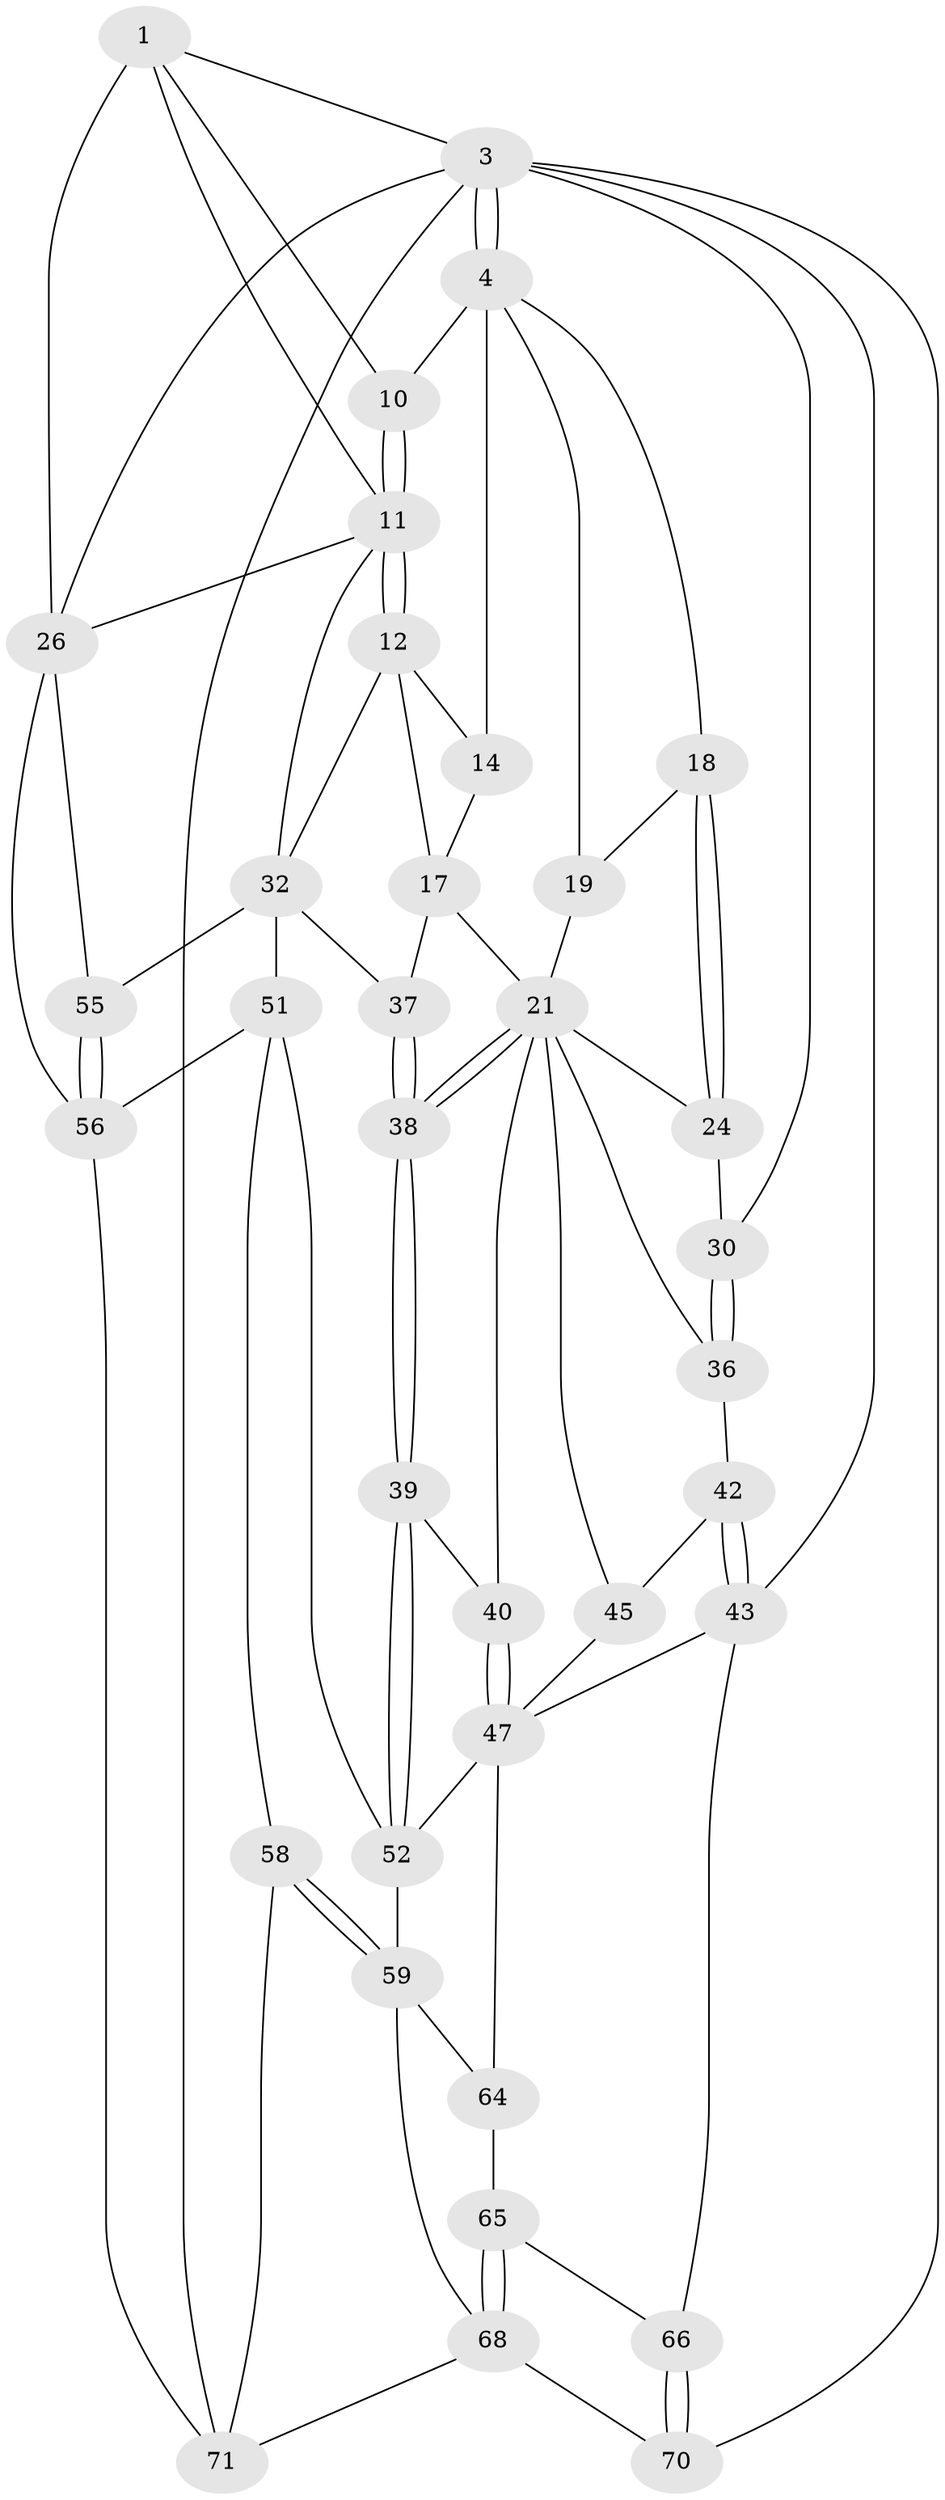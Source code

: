 // original degree distribution, {3: 0.027777777777777776, 6: 0.2222222222222222, 5: 0.5, 4: 0.25}
// Generated by graph-tools (version 1.1) at 2025/17/03/09/25 04:17:23]
// undirected, 36 vertices, 83 edges
graph export_dot {
graph [start="1"]
  node [color=gray90,style=filled];
  1 [pos="+0.7427969182428374+0",super="+2+8"];
  3 [pos="+0+0",super="+44"];
  4 [pos="+0+0",super="+5"];
  10 [pos="+0.8535052485154522+0.07302473992250925"];
  11 [pos="+0.8342695999010127+0.23024438734359137",super="+25"];
  12 [pos="+0.6718711547310681+0.2548402618241451",super="+13"];
  14 [pos="+0.654323048576135+0",super="+15"];
  17 [pos="+0.5456304061361642+0.24485138386818228",super="+20"];
  18 [pos="+0.2334650628514744+0.1145715510778673"];
  19 [pos="+0.32970500231535593+0.13884179326108287"];
  21 [pos="+0.39734107589595136+0.3105165465127833",super="+22"];
  24 [pos="+0.17269917910803995+0.29546661109109174"];
  26 [pos="+1+0.113361148826414",super="+27"];
  30 [pos="+0.11329512100093958+0.27903279235509465",super="+31"];
  32 [pos="+0.716299010573281+0.4689757351279513",super="+50+33"];
  36 [pos="+0+0.39033965415980615",super="+41"];
  37 [pos="+0.5687005813397575+0.4117633575700409"];
  38 [pos="+0.4125649286016106+0.4727117073946097"];
  39 [pos="+0.41072090782276427+0.47667838314899935"];
  40 [pos="+0.32010501447288797+0.5083921773176191"];
  42 [pos="+0+0.5373953355546555"];
  43 [pos="+0+1",super="+63"];
  45 [pos="+0.11839876395298711+0.5196457075033329",super="+46"];
  47 [pos="+0.2335270825727562+0.6548547030719531",super="+48+54"];
  51 [pos="+0.5115379625315034+0.5937590722288879",super="+57"];
  52 [pos="+0.5009293629529497+0.595498380716937",super="+53"];
  55 [pos="+0.788223086097552+0.715959940007207"];
  56 [pos="+0.7844324398329748+0.7535572558191663",super="+61"];
  58 [pos="+0.5570877879698733+0.8479638522644344"];
  59 [pos="+0.4752382236999642+0.8741596426800078",super="+67"];
  64 [pos="+0.28906319380021334+0.758081150498355"];
  65 [pos="+0.17844154166321272+0.8630956658440869"];
  66 [pos="+0.15280383852486665+0.8793419692222305"];
  68 [pos="+0.42414739696591863+1",super="+69"];
  70 [pos="+0.4088485950668628+1"];
  71 [pos="+0.7145175348768731+0.9998026948155668",super="+72"];
  1 -- 26 [weight=2];
  1 -- 3 [weight=2];
  1 -- 10;
  1 -- 11;
  3 -- 4;
  3 -- 4;
  3 -- 30;
  3 -- 70;
  3 -- 43;
  3 -- 26;
  3 -- 71;
  4 -- 18;
  4 -- 10;
  4 -- 19;
  4 -- 14 [weight=2];
  10 -- 11;
  10 -- 11;
  11 -- 12;
  11 -- 12;
  11 -- 32;
  11 -- 26;
  12 -- 32;
  12 -- 17;
  12 -- 14;
  14 -- 17;
  17 -- 21;
  17 -- 37;
  18 -- 19;
  18 -- 24;
  18 -- 24;
  19 -- 21;
  21 -- 38;
  21 -- 38;
  21 -- 36;
  21 -- 24;
  21 -- 40;
  21 -- 45;
  24 -- 30;
  26 -- 55;
  26 -- 56;
  30 -- 36 [weight=2];
  30 -- 36;
  32 -- 51;
  32 -- 55;
  32 -- 37;
  36 -- 42;
  37 -- 38;
  37 -- 38;
  38 -- 39;
  38 -- 39;
  39 -- 40;
  39 -- 52;
  39 -- 52;
  40 -- 47;
  40 -- 47;
  42 -- 43;
  42 -- 43;
  42 -- 45;
  43 -- 66;
  43 -- 47;
  45 -- 47;
  47 -- 64;
  47 -- 52;
  51 -- 52;
  51 -- 56;
  51 -- 58;
  52 -- 59;
  55 -- 56;
  55 -- 56;
  56 -- 71;
  58 -- 59;
  58 -- 59;
  58 -- 71;
  59 -- 64;
  59 -- 68;
  64 -- 65;
  65 -- 66;
  65 -- 68;
  65 -- 68;
  66 -- 70;
  66 -- 70;
  68 -- 70;
  68 -- 71;
}
